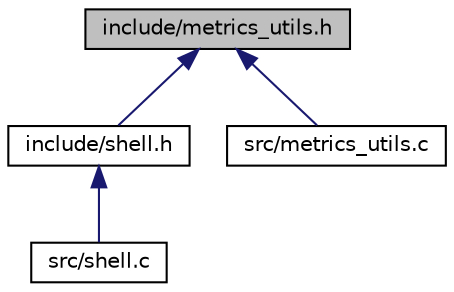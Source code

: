 digraph "include/metrics_utils.h"
{
 // LATEX_PDF_SIZE
  edge [fontname="Helvetica",fontsize="10",labelfontname="Helvetica",labelfontsize="10"];
  node [fontname="Helvetica",fontsize="10",shape=record];
  Node1 [label="include/metrics_utils.h",height=0.2,width=0.4,color="black", fillcolor="grey75", style="filled", fontcolor="black",tooltip="\"metrics\" app utilities declaration."];
  Node1 -> Node2 [dir="back",color="midnightblue",fontsize="10",style="solid",fontname="Helvetica"];
  Node2 [label="include/shell.h",height=0.2,width=0.4,color="black", fillcolor="white", style="filled",URL="$shell_8h.html",tooltip="Custom shell related logic declaration."];
  Node2 -> Node3 [dir="back",color="midnightblue",fontsize="10",style="solid",fontname="Helvetica"];
  Node3 [label="src/shell.c",height=0.2,width=0.4,color="black", fillcolor="white", style="filled",URL="$shell_8c.html",tooltip="Custom shell related logic definition."];
  Node1 -> Node4 [dir="back",color="midnightblue",fontsize="10",style="solid",fontname="Helvetica"];
  Node4 [label="src/metrics_utils.c",height=0.2,width=0.4,color="black", fillcolor="white", style="filled",URL="$metrics__utils_8c_source.html",tooltip=" "];
}

